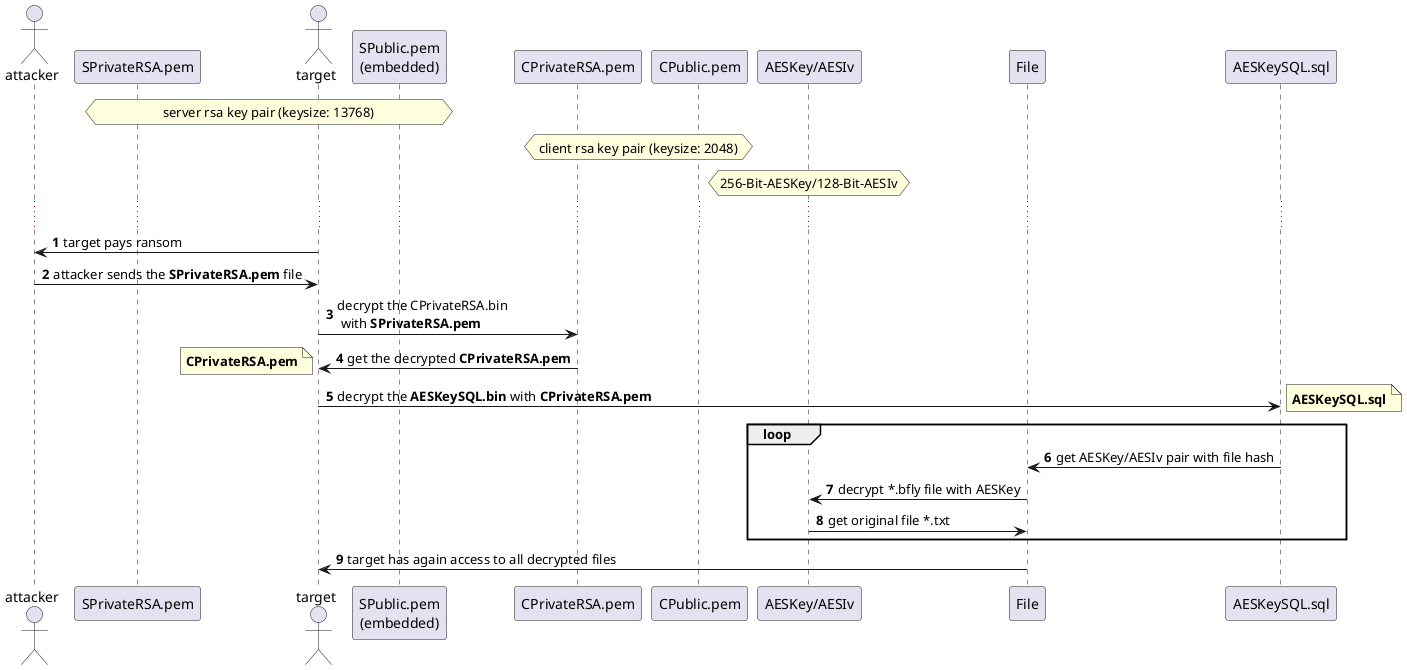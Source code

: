 @startuml
'https://plantuml.com/sequence-diagram

actor attacker
participant SPrivateRSA.pem as SPrivate
actor target
participant "SPublic.pem\n(embedded)" as SPublic
participant CPrivateRSA.pem as CPrivate
participant CPublic.pem as CPublic
participant "AESKey/AESIv" as AESKey
participant File
participant AESKeySQL.sql as AESKeySQL

autonumber
hnote over SPrivate, SPublic: server rsa key pair (keysize: 13768)
hnote over CPrivate, CPublic: client rsa key pair (keysize: 2048)
hnote over AESKey: 256-Bit-AESKey/128-Bit-AESIv
...
attacker <- target: target pays ransom
attacker -> target: attacker sends the **SPrivateRSA.pem** file

target -> CPrivate: decrypt the CPrivateRSA.bin\n with **SPrivateRSA.pem**
CPrivate -> target: get the decrypted **CPrivateRSA.pem**
note left: **CPrivateRSA.pem**
target -> AESKeySQL: decrypt the **AESKeySQL.bin** with **CPrivateRSA.pem**
note right: **AESKeySQL.sql**
loop
File <- AESKeySQL: get AESKey/AESIv pair with file hash
File -> AESKey: decrypt *.bfly file with AESKey
File <- AESKey: get original file *.txt
end
File -> target: target has again access to all decrypted files

@enduml